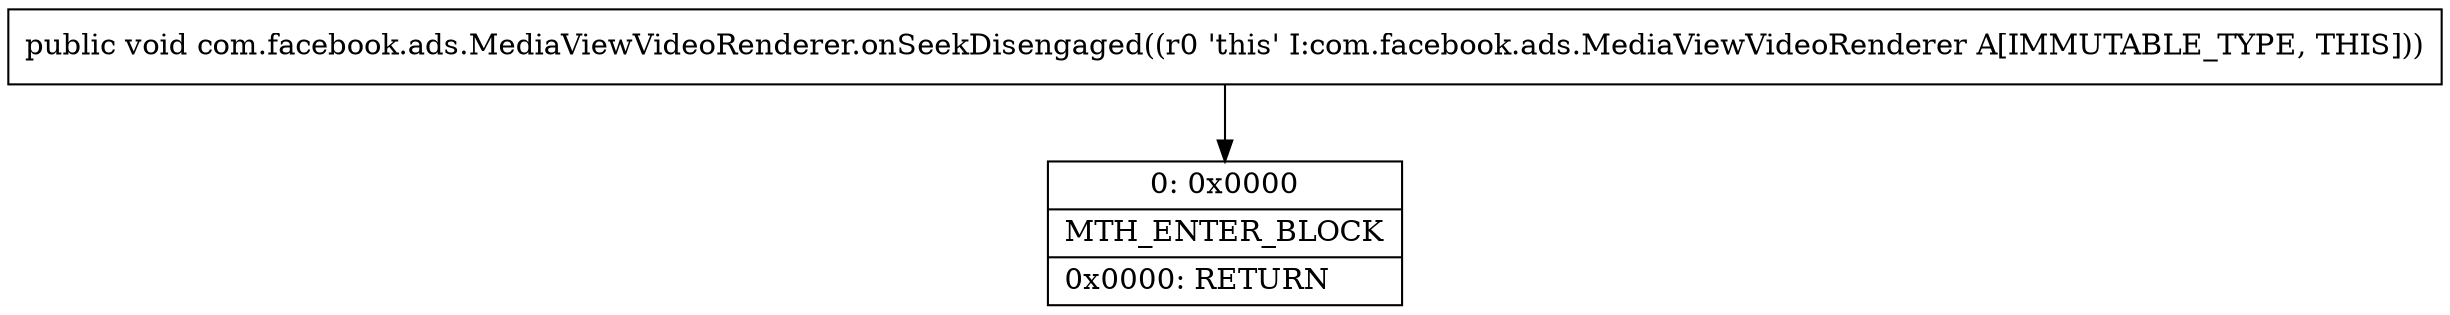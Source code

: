 digraph "CFG forcom.facebook.ads.MediaViewVideoRenderer.onSeekDisengaged()V" {
Node_0 [shape=record,label="{0\:\ 0x0000|MTH_ENTER_BLOCK\l|0x0000: RETURN   \l}"];
MethodNode[shape=record,label="{public void com.facebook.ads.MediaViewVideoRenderer.onSeekDisengaged((r0 'this' I:com.facebook.ads.MediaViewVideoRenderer A[IMMUTABLE_TYPE, THIS])) }"];
MethodNode -> Node_0;
}

